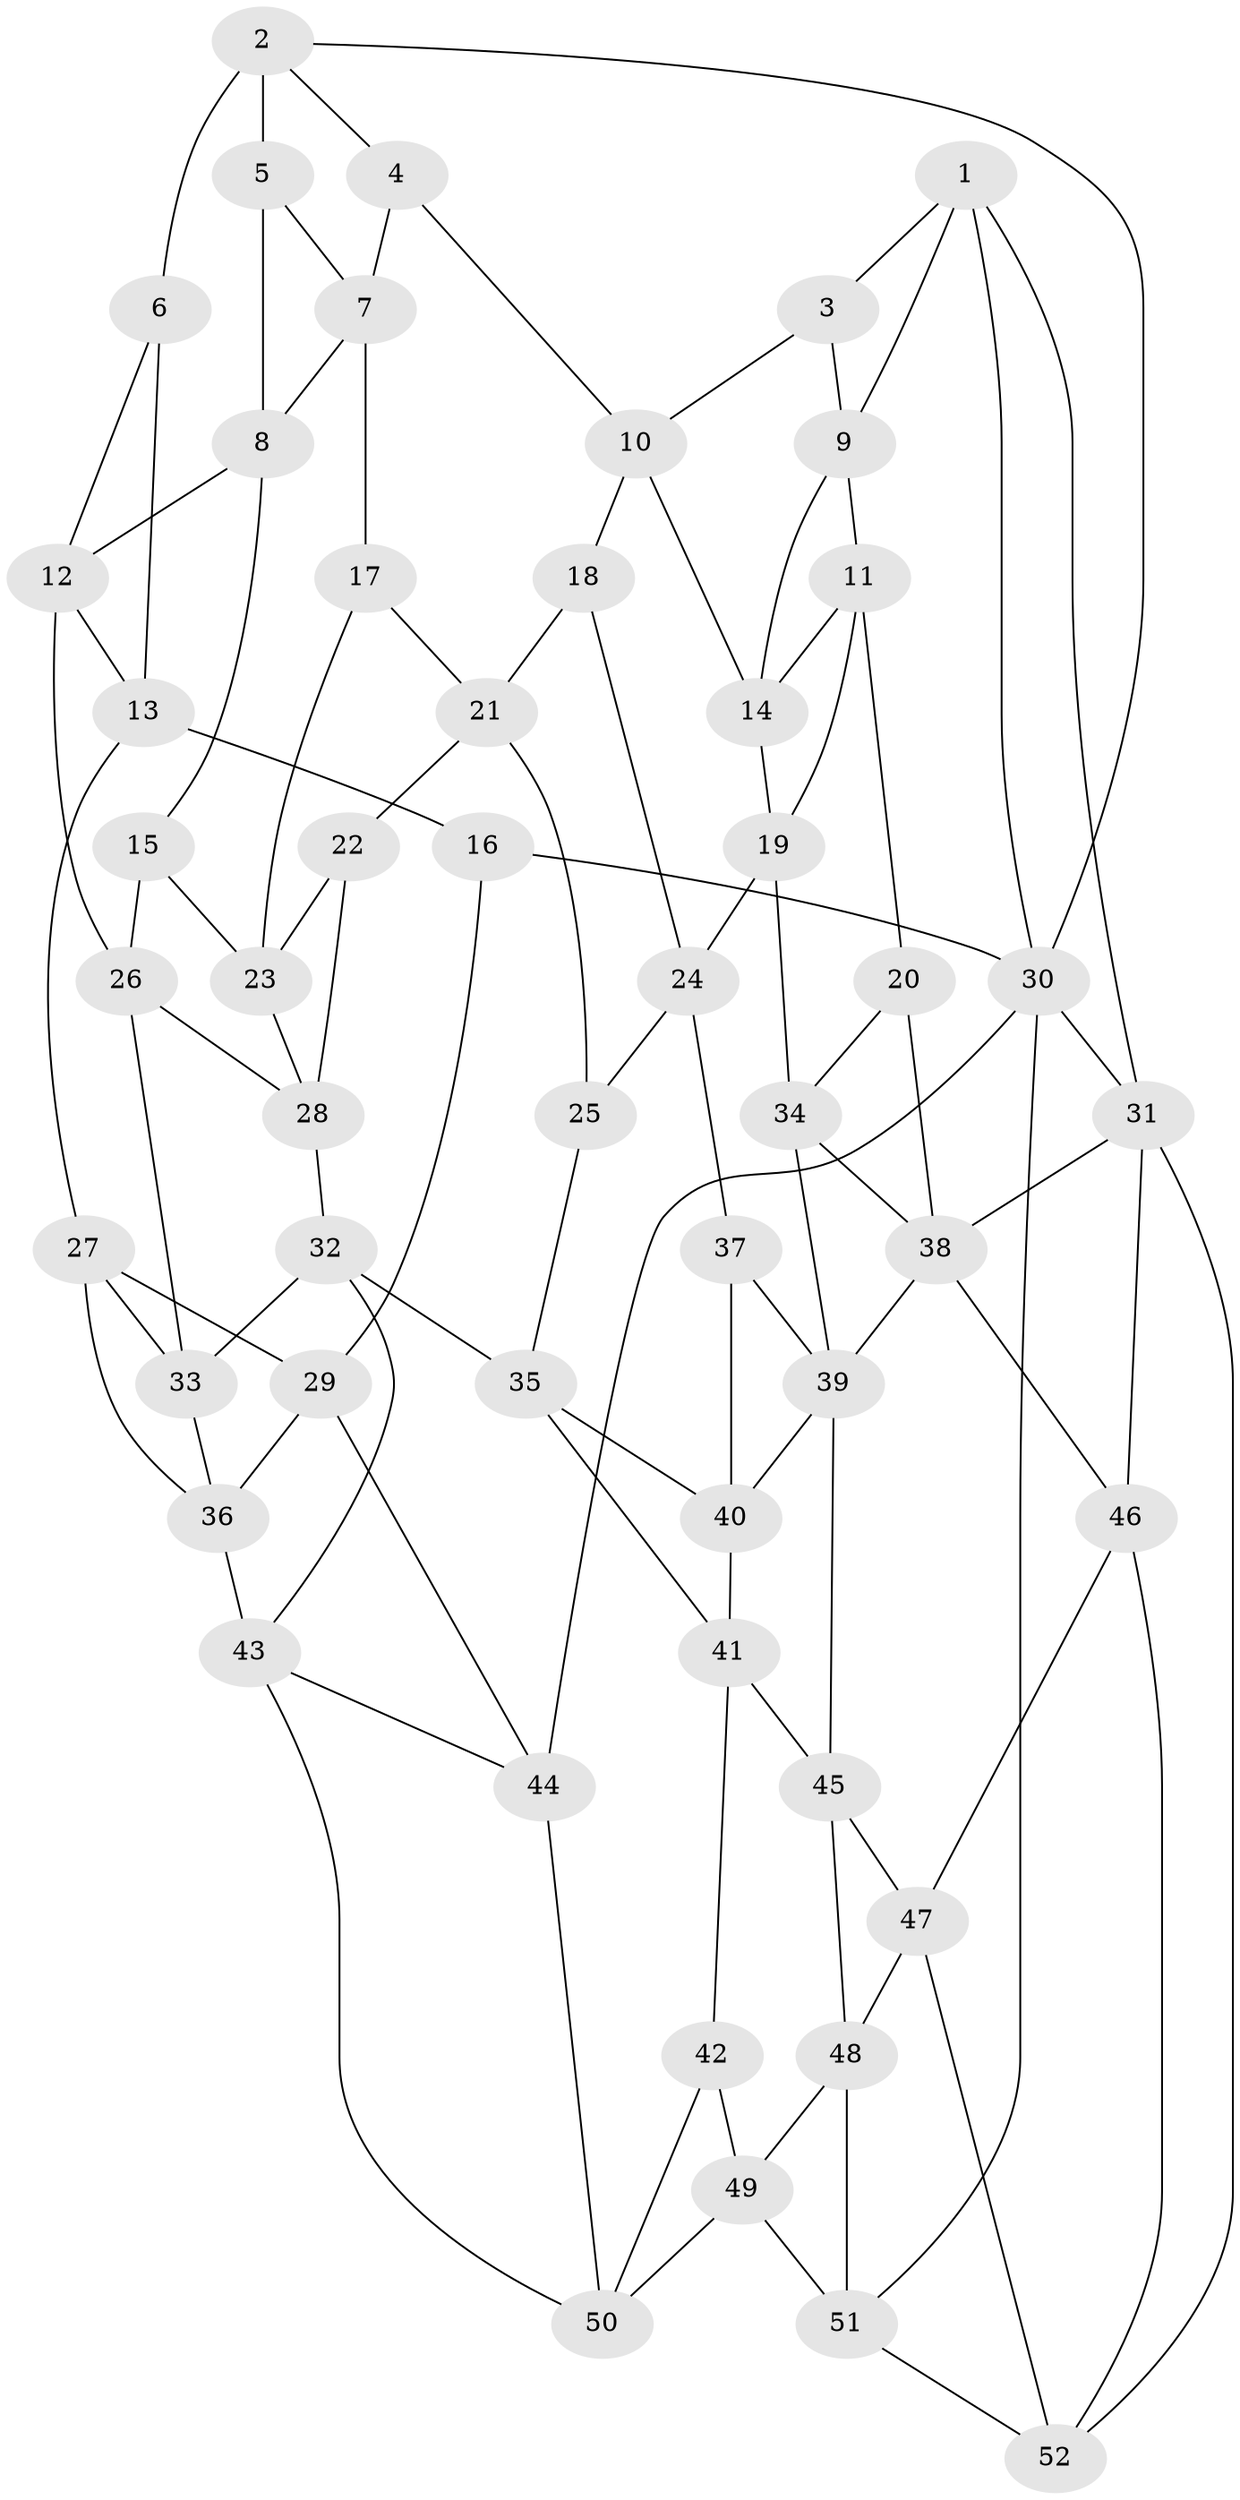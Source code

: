 // original degree distribution, {3: 0.019230769230769232, 6: 0.2403846153846154, 4: 0.25961538461538464, 5: 0.4807692307692308}
// Generated by graph-tools (version 1.1) at 2025/50/03/09/25 03:50:59]
// undirected, 52 vertices, 100 edges
graph export_dot {
graph [start="1"]
  node [color=gray90,style=filled];
  1;
  2;
  3;
  4;
  5;
  6;
  7;
  8;
  9;
  10;
  11;
  12;
  13;
  14;
  15;
  16;
  17;
  18;
  19;
  20;
  21;
  22;
  23;
  24;
  25;
  26;
  27;
  28;
  29;
  30;
  31;
  32;
  33;
  34;
  35;
  36;
  37;
  38;
  39;
  40;
  41;
  42;
  43;
  44;
  45;
  46;
  47;
  48;
  49;
  50;
  51;
  52;
  1 -- 3 [weight=1.0];
  1 -- 9 [weight=1.0];
  1 -- 30 [weight=1.0];
  1 -- 31 [weight=1.0];
  2 -- 4 [weight=1.0];
  2 -- 5 [weight=1.0];
  2 -- 6 [weight=2.0];
  2 -- 30 [weight=1.0];
  3 -- 9 [weight=1.0];
  3 -- 10 [weight=1.0];
  4 -- 7 [weight=1.0];
  4 -- 10 [weight=1.0];
  5 -- 7 [weight=1.0];
  5 -- 8 [weight=1.0];
  6 -- 12 [weight=1.0];
  6 -- 13 [weight=1.0];
  7 -- 8 [weight=1.0];
  7 -- 17 [weight=1.0];
  8 -- 12 [weight=1.0];
  8 -- 15 [weight=1.0];
  9 -- 11 [weight=1.0];
  9 -- 14 [weight=1.0];
  10 -- 14 [weight=1.0];
  10 -- 18 [weight=1.0];
  11 -- 14 [weight=1.0];
  11 -- 19 [weight=1.0];
  11 -- 20 [weight=1.0];
  12 -- 13 [weight=1.0];
  12 -- 26 [weight=1.0];
  13 -- 16 [weight=1.0];
  13 -- 27 [weight=1.0];
  14 -- 19 [weight=1.0];
  15 -- 23 [weight=1.0];
  15 -- 26 [weight=1.0];
  16 -- 29 [weight=1.0];
  16 -- 30 [weight=1.0];
  17 -- 21 [weight=1.0];
  17 -- 23 [weight=1.0];
  18 -- 21 [weight=1.0];
  18 -- 24 [weight=1.0];
  19 -- 24 [weight=1.0];
  19 -- 34 [weight=1.0];
  20 -- 34 [weight=1.0];
  20 -- 38 [weight=1.0];
  21 -- 22 [weight=1.0];
  21 -- 25 [weight=1.0];
  22 -- 23 [weight=1.0];
  22 -- 28 [weight=1.0];
  23 -- 28 [weight=1.0];
  24 -- 25 [weight=1.0];
  24 -- 37 [weight=1.0];
  25 -- 35 [weight=1.0];
  26 -- 28 [weight=1.0];
  26 -- 33 [weight=1.0];
  27 -- 29 [weight=1.0];
  27 -- 33 [weight=1.0];
  27 -- 36 [weight=1.0];
  28 -- 32 [weight=1.0];
  29 -- 36 [weight=1.0];
  29 -- 44 [weight=1.0];
  30 -- 31 [weight=1.0];
  30 -- 44 [weight=1.0];
  30 -- 51 [weight=1.0];
  31 -- 38 [weight=1.0];
  31 -- 46 [weight=1.0];
  31 -- 52 [weight=1.0];
  32 -- 33 [weight=1.0];
  32 -- 35 [weight=1.0];
  32 -- 43 [weight=1.0];
  33 -- 36 [weight=1.0];
  34 -- 38 [weight=1.0];
  34 -- 39 [weight=1.0];
  35 -- 40 [weight=1.0];
  35 -- 41 [weight=1.0];
  36 -- 43 [weight=1.0];
  37 -- 39 [weight=2.0];
  37 -- 40 [weight=1.0];
  38 -- 39 [weight=1.0];
  38 -- 46 [weight=1.0];
  39 -- 40 [weight=1.0];
  39 -- 45 [weight=1.0];
  40 -- 41 [weight=1.0];
  41 -- 42 [weight=1.0];
  41 -- 45 [weight=1.0];
  42 -- 49 [weight=1.0];
  42 -- 50 [weight=1.0];
  43 -- 44 [weight=1.0];
  43 -- 50 [weight=1.0];
  44 -- 50 [weight=1.0];
  45 -- 47 [weight=1.0];
  45 -- 48 [weight=1.0];
  46 -- 47 [weight=1.0];
  46 -- 52 [weight=1.0];
  47 -- 48 [weight=1.0];
  47 -- 52 [weight=1.0];
  48 -- 49 [weight=1.0];
  48 -- 51 [weight=1.0];
  49 -- 50 [weight=1.0];
  49 -- 51 [weight=1.0];
  51 -- 52 [weight=1.0];
}
